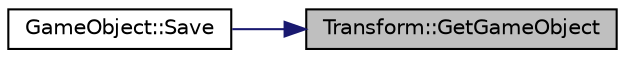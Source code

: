 digraph "Transform::GetGameObject"
{
 // LATEX_PDF_SIZE
  edge [fontname="Helvetica",fontsize="10",labelfontname="Helvetica",labelfontsize="10"];
  node [fontname="Helvetica",fontsize="10",shape=record];
  rankdir="RL";
  Node58 [label="Transform::GetGameObject",height=0.2,width=0.4,color="black", fillcolor="grey75", style="filled", fontcolor="black",tooltip=" "];
  Node58 -> Node59 [dir="back",color="midnightblue",fontsize="10",style="solid",fontname="Helvetica"];
  Node59 [label="GameObject::Save",height=0.2,width=0.4,color="black", fillcolor="white", style="filled",URL="$class_game_object.html#aedc9f47690b6dab433843fccb736064f",tooltip="saves the object"];
}
